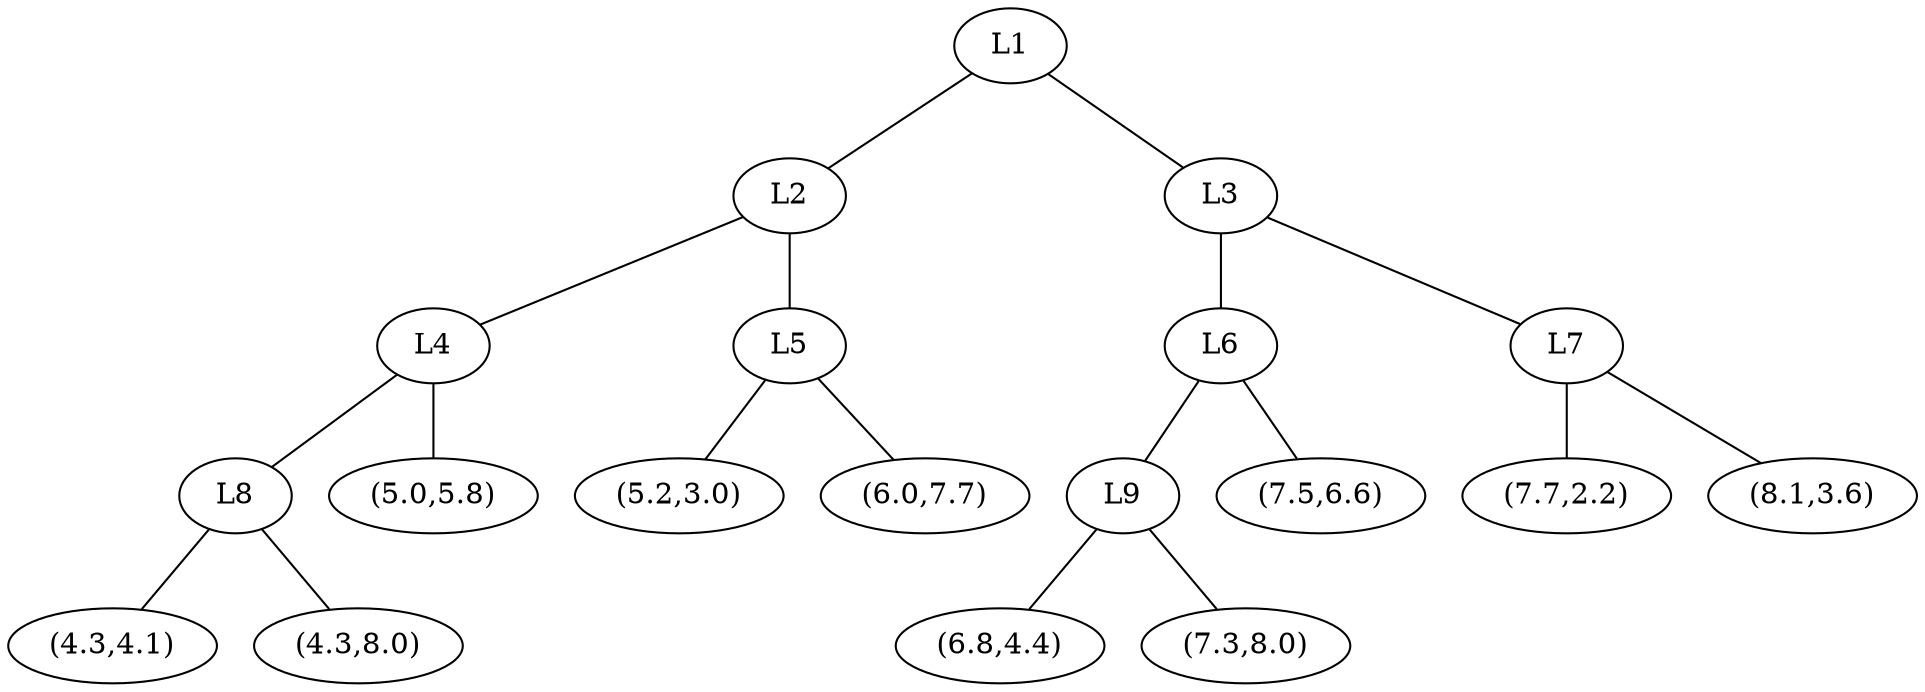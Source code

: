 graph G{
L1 -- L2;
L1 -- L3;
L2 -- L4;
L2 -- L5;
L4 -- L8;
L4 -- "(5.0,5.8)";
L8 -- "(4.3,4.1)";
L8 -- "(4.3,8.0)";
L5 -- "(5.2,3.0)";
L5 -- "(6.0,7.7)";
L3 -- L6;
L3 -- L7;
L6 -- L9;
L6 -- "(7.5,6.6)";
L9 -- "(6.8,4.4)";
L9 -- "(7.3,8.0)";
L7 -- "(7.7,2.2)";
L7 -- "(8.1,3.6)";
}
